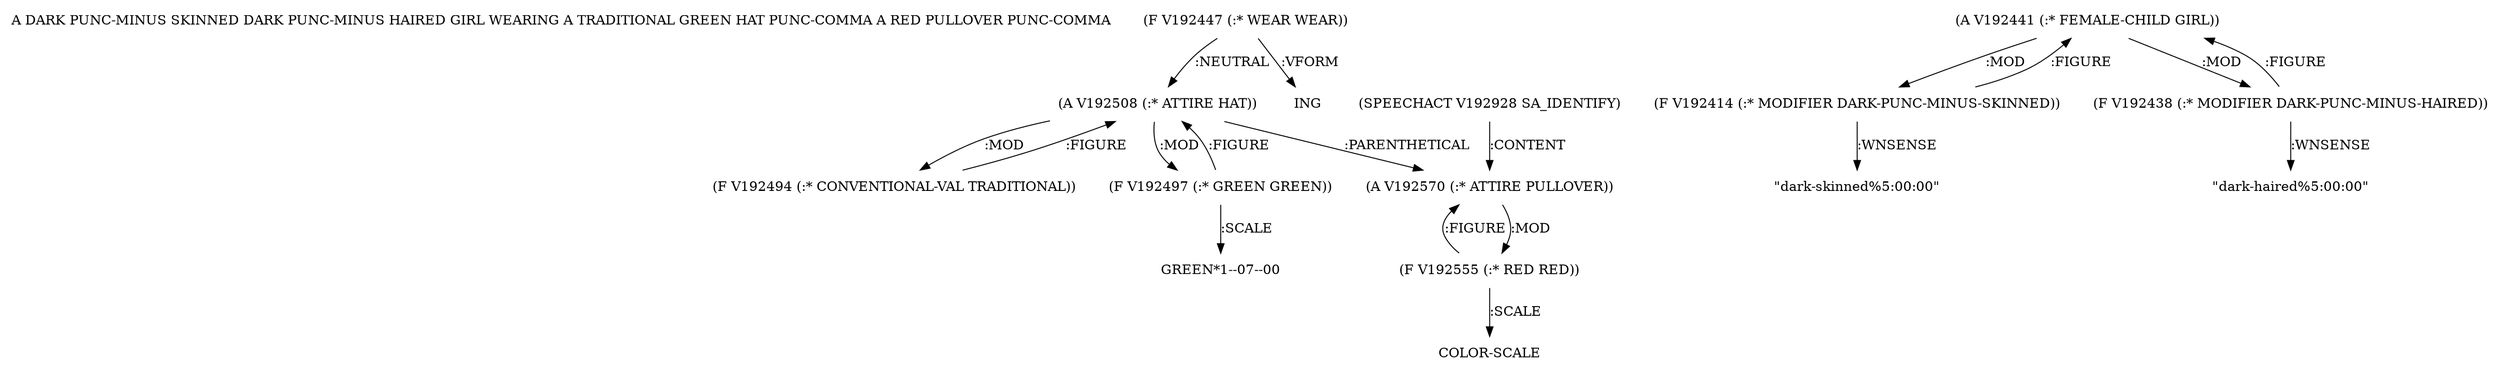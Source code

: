 digraph Terms {
  node [shape=none]
  "A DARK PUNC-MINUS SKINNED DARK PUNC-MINUS HAIRED GIRL WEARING A TRADITIONAL GREEN HAT PUNC-COMMA A RED PULLOVER PUNC-COMMA"
  "V192447" [label="(F V192447 (:* WEAR WEAR))"]
  "V192447" -> "V192508" [label=":NEUTRAL"]
  "V192447" -> "NT202352" [label=":VFORM"]
  "NT202352" [label="ING"]
  "V192508" [label="(A V192508 (:* ATTIRE HAT))"]
  "V192508" -> "V192570" [label=":PARENTHETICAL"]
  "V192508" -> "V192494" [label=":MOD"]
  "V192508" -> "V192497" [label=":MOD"]
  "V192494" [label="(F V192494 (:* CONVENTIONAL-VAL TRADITIONAL))"]
  "V192494" -> "V192508" [label=":FIGURE"]
  "V192497" [label="(F V192497 (:* GREEN GREEN))"]
  "V192497" -> "V192508" [label=":FIGURE"]
  "V192497" -> "NT202353" [label=":SCALE"]
  "NT202353" [label="GREEN*1--07--00"]
  "V192928" [label="(SPEECHACT V192928 SA_IDENTIFY)"]
  "V192928" -> "V192570" [label=":CONTENT"]
  "V192570" [label="(A V192570 (:* ATTIRE PULLOVER))"]
  "V192570" -> "V192555" [label=":MOD"]
  "V192555" [label="(F V192555 (:* RED RED))"]
  "V192555" -> "V192570" [label=":FIGURE"]
  "V192555" -> "NT202354" [label=":SCALE"]
  "NT202354" [label="COLOR-SCALE"]
  "V192441" [label="(A V192441 (:* FEMALE-CHILD GIRL))"]
  "V192441" -> "V192414" [label=":MOD"]
  "V192441" -> "V192438" [label=":MOD"]
  "V192414" [label="(F V192414 (:* MODIFIER DARK-PUNC-MINUS-SKINNED))"]
  "V192414" -> "V192441" [label=":FIGURE"]
  "V192414" -> "NT202355" [label=":WNSENSE"]
  "NT202355" [label="\"dark-skinned%5:00:00\""]
  "V192438" [label="(F V192438 (:* MODIFIER DARK-PUNC-MINUS-HAIRED))"]
  "V192438" -> "V192441" [label=":FIGURE"]
  "V192438" -> "NT202356" [label=":WNSENSE"]
  "NT202356" [label="\"dark-haired%5:00:00\""]
}
